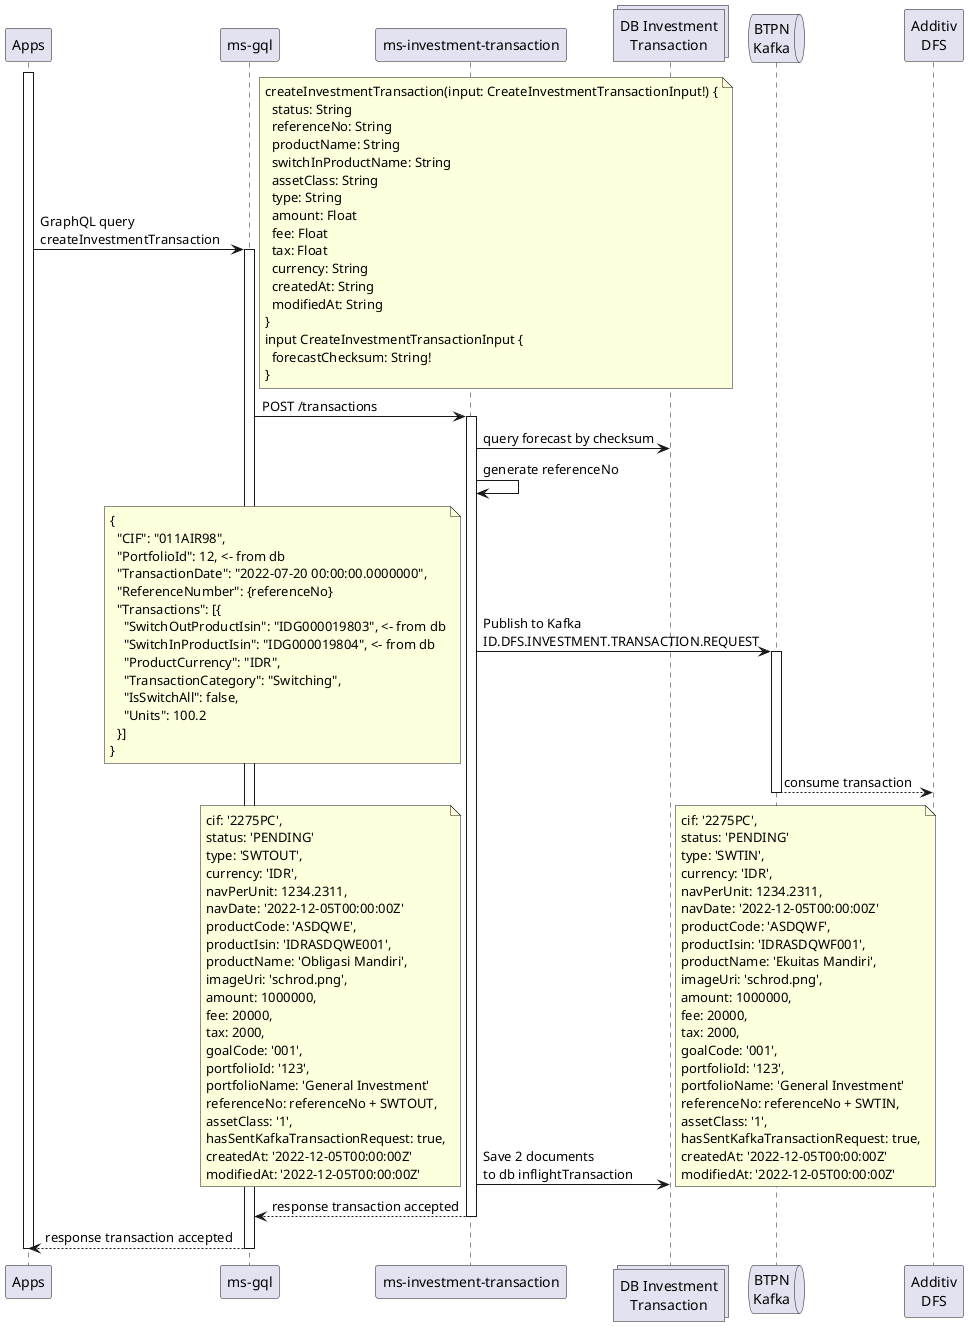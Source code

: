 @startuml transactions switch
participant "Apps" as app
participant "ms-gql" as gql
participant "ms-investment-transaction" as ms
collections "DB Investment\nTransaction" as db
queue "BTPN\nKafka" as kafka
participant "Additiv\nDFS" as dfs

activate app
app -> gql: GraphQL query\ncreateInvestmentTransaction
note right
createInvestmentTransaction(input: CreateInvestmentTransactionInput!) {
  status: String
  referenceNo: String
  productName: String
  switchInProductName: String
  assetClass: String
  type: String
  amount: Float
  fee: Float
  tax: Float
  currency: String
  createdAt: String
  modifiedAt: String
}
input CreateInvestmentTransactionInput {
  forecastChecksum: String!
}
end note

activate gql
gql -> ms: POST /transactions
activate ms
ms -> db: query forecast by checksum
ms -> ms: generate referenceNo
ms -> kafka: Publish to Kafka\nID.DFS.INVESTMENT.TRANSACTION.REQUEST
activate kafka
note left
{
  "CIF": "011AIR98", 
  "PortfolioId": 12, <- from db
  "TransactionDate": "2022-07-20 00:00:00.0000000", 
  "ReferenceNumber": {referenceNo}
  "Transactions": [{
    "SwitchOutProductIsin": "IDG000019803", <- from db
    "SwitchInProductIsin": "IDG000019804", <- from db
    "ProductCurrency": "IDR",
    "TransactionCategory": "Switching",
    "IsSwitchAll": false,
    "Units": 100.2
  }]
}
end note
kafka --> dfs: consume transaction
deactivate kafka
ms -> db: Save 2 documents\nto db inflightTransaction
note left
cif: '2275PC',
status: 'PENDING'
type: 'SWTOUT',
currency: 'IDR',
navPerUnit: 1234.2311,
navDate: '2022-12-05T00:00:00Z'
productCode: 'ASDQWE',
productIsin: 'IDRASDQWE001',
productName: 'Obligasi Mandiri',
imageUri: 'schrod.png',
amount: 1000000,
fee: 20000,
tax: 2000,
goalCode: '001',
portfolioId: '123',
portfolioName: 'General Investment'
referenceNo: referenceNo + SWTOUT,
assetClass: '1',
hasSentKafkaTransactionRequest: true,
createdAt: '2022-12-05T00:00:00Z'
modifiedAt: '2022-12-05T00:00:00Z'
end note
note right
cif: '2275PC',
status: 'PENDING'
type: 'SWTIN',
currency: 'IDR',
navPerUnit: 1234.2311,
navDate: '2022-12-05T00:00:00Z'
productCode: 'ASDQWF',
productIsin: 'IDRASDQWF001',
productName: 'Ekuitas Mandiri',
imageUri: 'schrod.png',
amount: 1000000,
fee: 20000,
tax: 2000,
goalCode: '001',
portfolioId: '123',
portfolioName: 'General Investment'
referenceNo: referenceNo + SWTIN,
assetClass: '1',
hasSentKafkaTransactionRequest: true,
createdAt: '2022-12-05T00:00:00Z'
modifiedAt: '2022-12-05T00:00:00Z'
end note
ms --> gql: response transaction accepted
deactivate ms
gql --> app: response transaction accepted
deactivate gql
deactivate app


@enduml